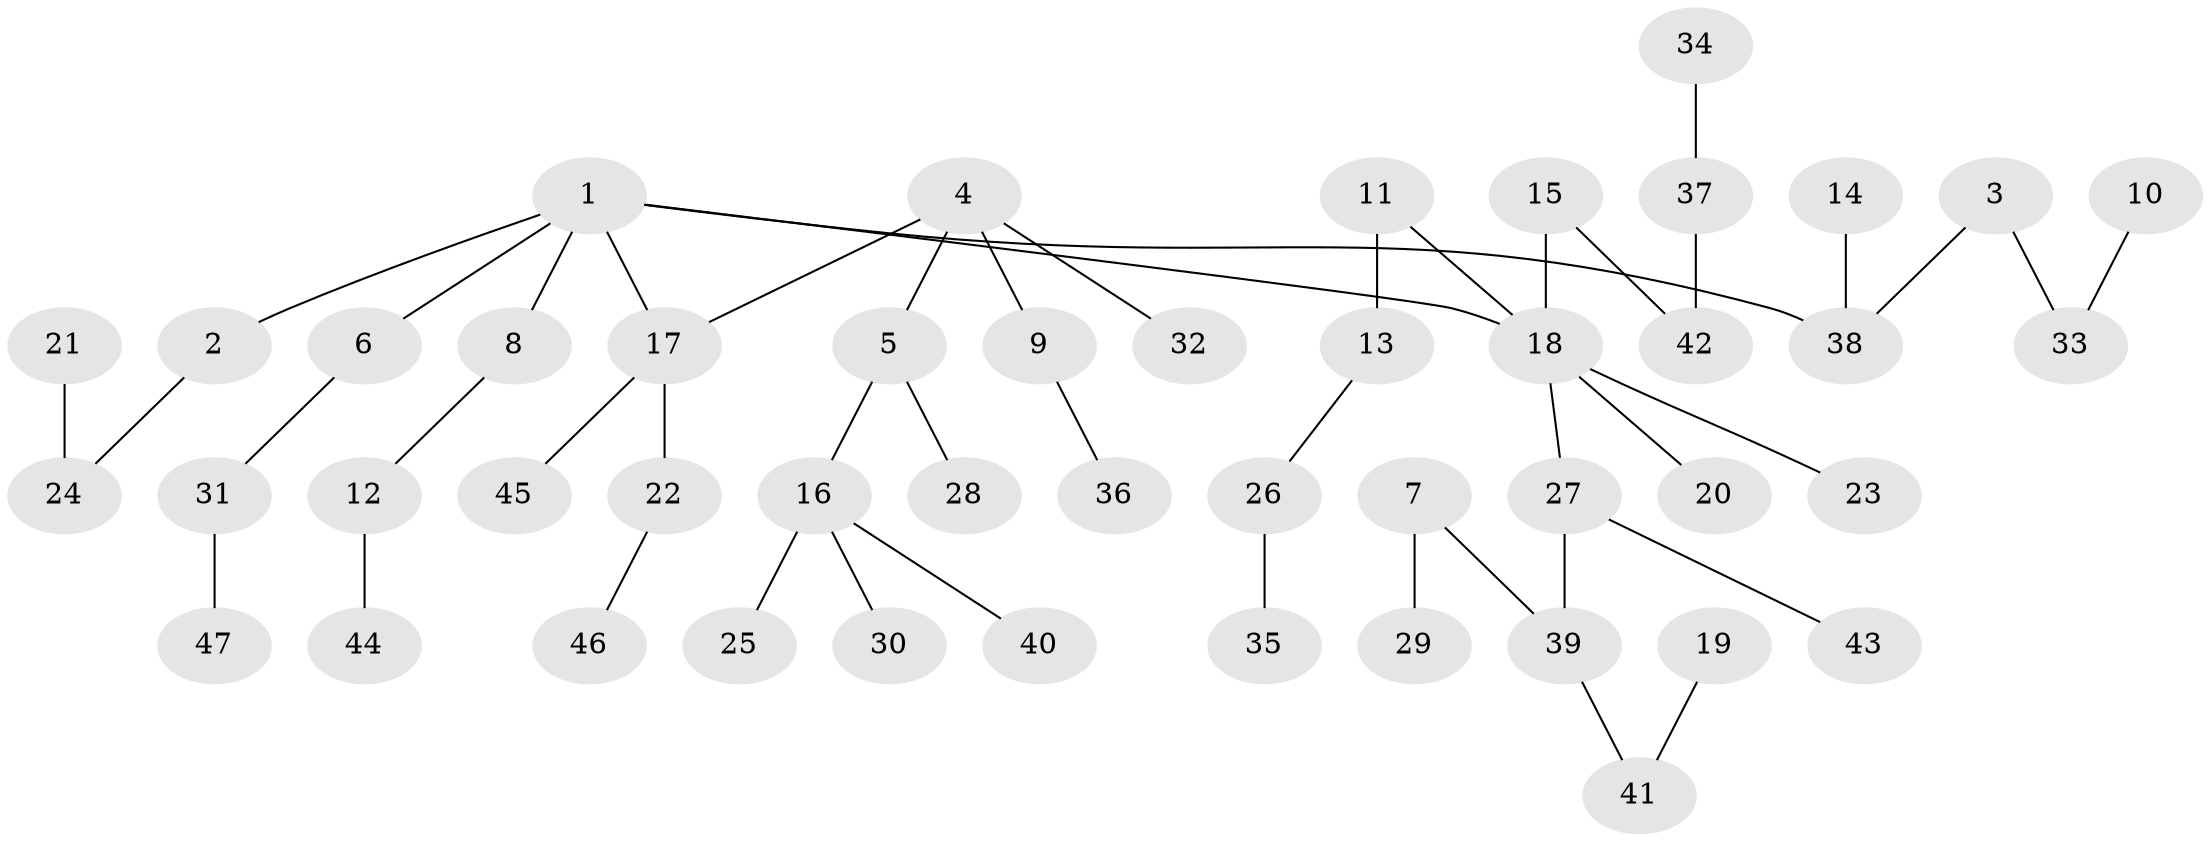 // original degree distribution, {7: 0.01282051282051282, 6: 0.01282051282051282, 5: 0.02564102564102564, 4: 0.038461538461538464, 2: 0.358974358974359, 3: 0.1282051282051282, 1: 0.4230769230769231}
// Generated by graph-tools (version 1.1) at 2025/37/03/04/25 23:37:29]
// undirected, 47 vertices, 46 edges
graph export_dot {
  node [color=gray90,style=filled];
  1;
  2;
  3;
  4;
  5;
  6;
  7;
  8;
  9;
  10;
  11;
  12;
  13;
  14;
  15;
  16;
  17;
  18;
  19;
  20;
  21;
  22;
  23;
  24;
  25;
  26;
  27;
  28;
  29;
  30;
  31;
  32;
  33;
  34;
  35;
  36;
  37;
  38;
  39;
  40;
  41;
  42;
  43;
  44;
  45;
  46;
  47;
  1 -- 2 [weight=1.0];
  1 -- 6 [weight=1.0];
  1 -- 8 [weight=1.0];
  1 -- 17 [weight=1.0];
  1 -- 18 [weight=1.0];
  1 -- 38 [weight=1.0];
  2 -- 24 [weight=1.0];
  3 -- 33 [weight=1.0];
  3 -- 38 [weight=1.0];
  4 -- 5 [weight=1.0];
  4 -- 9 [weight=1.0];
  4 -- 17 [weight=1.0];
  4 -- 32 [weight=1.0];
  5 -- 16 [weight=1.0];
  5 -- 28 [weight=1.0];
  6 -- 31 [weight=1.0];
  7 -- 29 [weight=1.0];
  7 -- 39 [weight=1.0];
  8 -- 12 [weight=1.0];
  9 -- 36 [weight=1.0];
  10 -- 33 [weight=1.0];
  11 -- 13 [weight=1.0];
  11 -- 18 [weight=1.0];
  12 -- 44 [weight=1.0];
  13 -- 26 [weight=1.0];
  14 -- 38 [weight=1.0];
  15 -- 18 [weight=1.0];
  15 -- 42 [weight=1.0];
  16 -- 25 [weight=1.0];
  16 -- 30 [weight=1.0];
  16 -- 40 [weight=1.0];
  17 -- 22 [weight=1.0];
  17 -- 45 [weight=1.0];
  18 -- 20 [weight=1.0];
  18 -- 23 [weight=1.0];
  18 -- 27 [weight=1.0];
  19 -- 41 [weight=1.0];
  21 -- 24 [weight=1.0];
  22 -- 46 [weight=1.0];
  26 -- 35 [weight=1.0];
  27 -- 39 [weight=1.0];
  27 -- 43 [weight=1.0];
  31 -- 47 [weight=1.0];
  34 -- 37 [weight=1.0];
  37 -- 42 [weight=1.0];
  39 -- 41 [weight=1.0];
}
